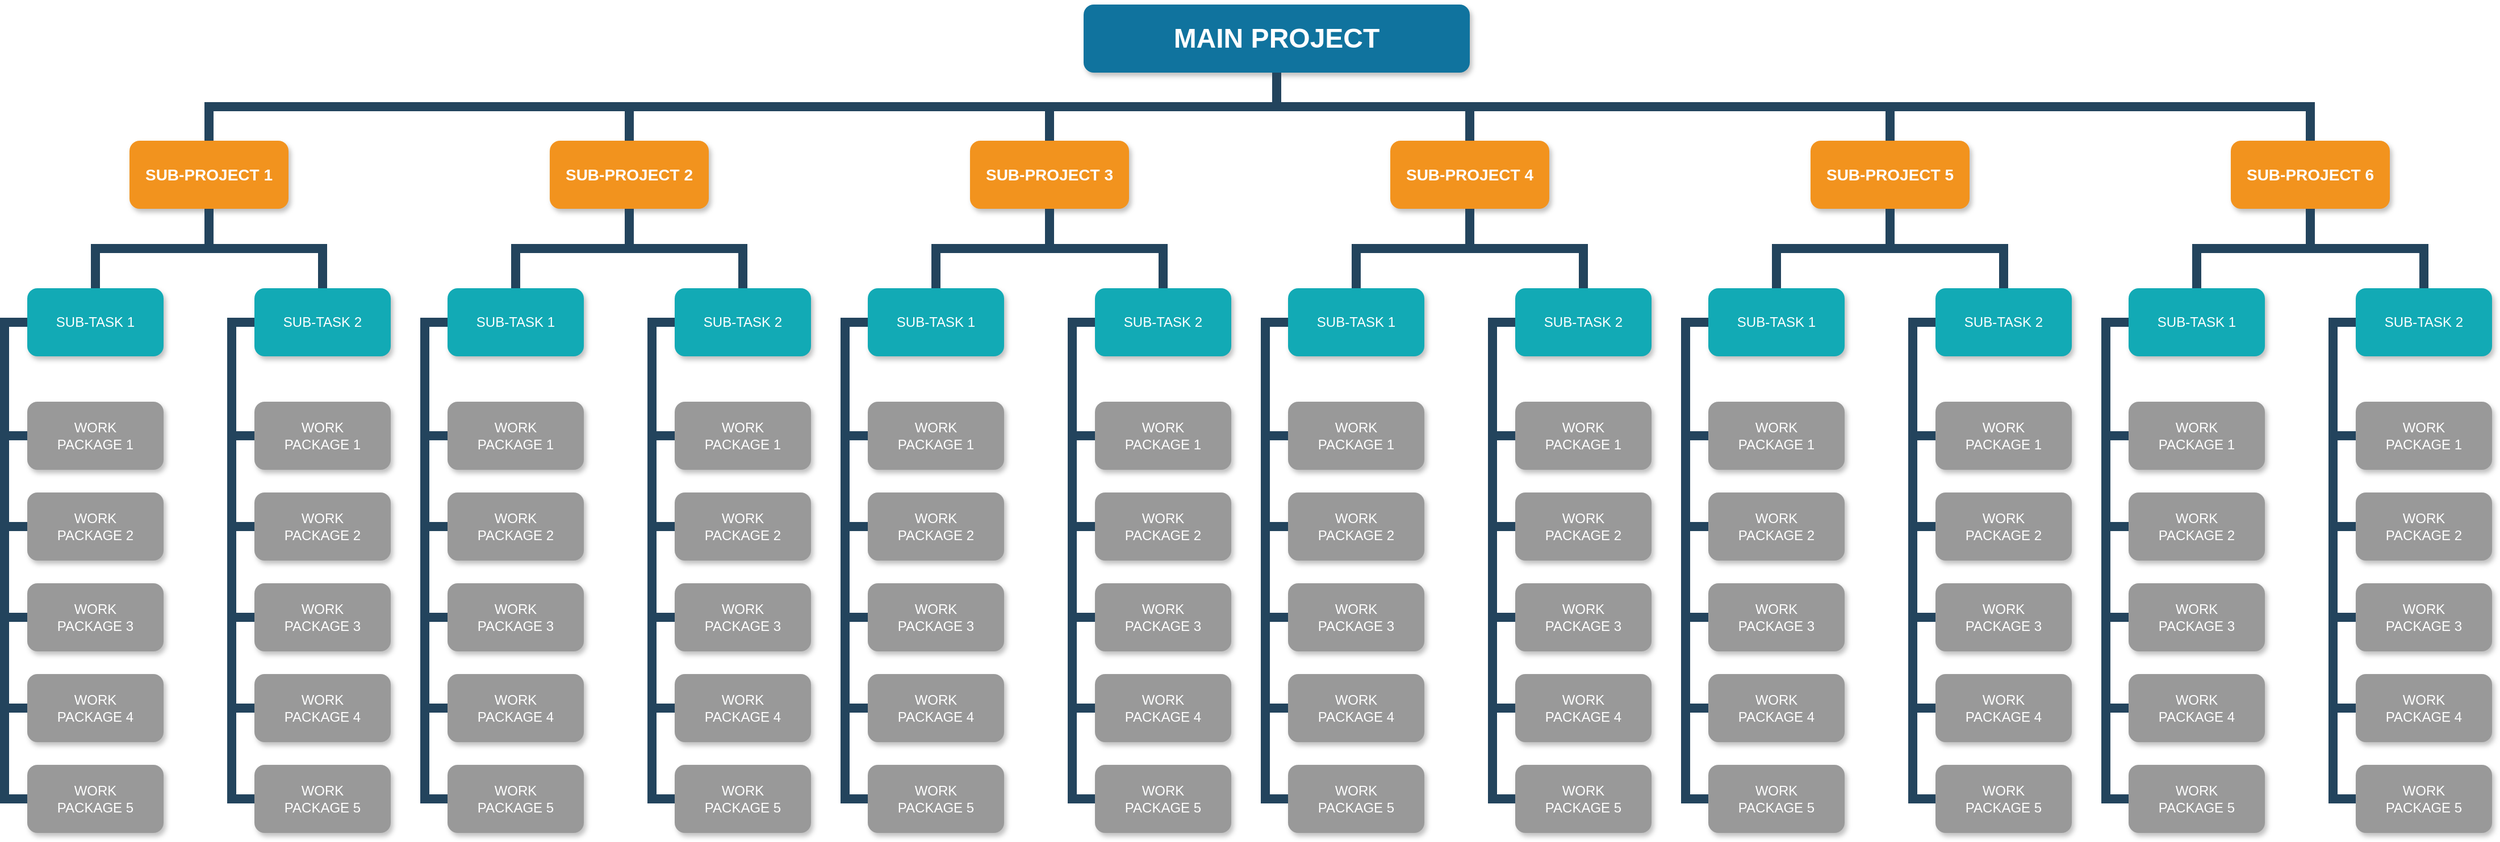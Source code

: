 <mxfile>
    <diagram id="lNgGo1FYRJaFVGigo4OW" name="Page-1">
        <mxGraphModel dx="2097" dy="1231" grid="1" gridSize="10" guides="1" tooltips="1" connect="1" arrows="1" fold="1" page="1" pageScale="1" pageWidth="1169" pageHeight="827" math="0" shadow="0">
            <root>
                <mxCell id="0"/>
                <mxCell id="1" parent="0"/>
                <mxCell id="2" value="MAIN PROJECT" style="whiteSpace=wrap;rounded=1;shadow=1;fillColor=#10739E;strokeColor=none;fontColor=#FFFFFF;fontStyle=1;fontSize=24" vertex="1" parent="1">
                    <mxGeometry x="970" y="20" width="340" height="60" as="geometry"/>
                </mxCell>
                <mxCell id="3" value="SUB-PROJECT 1" style="whiteSpace=wrap;rounded=1;fillColor=#F2931E;strokeColor=none;shadow=1;fontColor=#FFFFFF;fontStyle=1;fontSize=14" vertex="1" parent="1">
                    <mxGeometry x="130" y="140.0" width="140" height="60" as="geometry"/>
                </mxCell>
                <mxCell id="4" value="SUB-PROJECT 2" style="whiteSpace=wrap;rounded=1;fillColor=#F2931E;strokeColor=none;shadow=1;fontColor=#FFFFFF;fontStyle=1;fontSize=14" vertex="1" parent="1">
                    <mxGeometry x="500" y="140.0" width="140" height="60" as="geometry"/>
                </mxCell>
                <mxCell id="5" value="SUB-PROJECT 6" style="whiteSpace=wrap;rounded=1;fillColor=#F2931E;strokeColor=none;shadow=1;fontColor=#FFFFFF;fontStyle=1;fontSize=14" vertex="1" parent="1">
                    <mxGeometry x="1980" y="140.0" width="140" height="60" as="geometry"/>
                </mxCell>
                <mxCell id="6" value="SUB-PROJECT 3" style="whiteSpace=wrap;rounded=1;fillColor=#F2931E;strokeColor=none;shadow=1;fontColor=#FFFFFF;fontStyle=1;fontSize=14" vertex="1" parent="1">
                    <mxGeometry x="870" y="140.0" width="140" height="60" as="geometry"/>
                </mxCell>
                <mxCell id="7" value="SUB-PROJECT 4" style="whiteSpace=wrap;rounded=1;fillColor=#F2931E;strokeColor=none;shadow=1;fontColor=#FFFFFF;fontStyle=1;fontSize=14" vertex="1" parent="1">
                    <mxGeometry x="1240" y="140.0" width="140" height="60" as="geometry"/>
                </mxCell>
                <mxCell id="8" value="SUB-PROJECT 5" style="whiteSpace=wrap;rounded=1;fillColor=#F2931E;strokeColor=none;shadow=1;fontColor=#FFFFFF;fontStyle=1;fontSize=14" vertex="1" parent="1">
                    <mxGeometry x="1610" y="140.0" width="140" height="60" as="geometry"/>
                </mxCell>
                <mxCell id="9" value="SUB-TASK 1" style="whiteSpace=wrap;rounded=1;fillColor=#12AAB5;strokeColor=none;shadow=1;fontColor=#FFFFFF;" vertex="1" parent="1">
                    <mxGeometry x="40" y="270.0" width="120" height="60" as="geometry"/>
                </mxCell>
                <mxCell id="10" value="SUB-TASK 2" style="whiteSpace=wrap;rounded=1;fillColor=#12AAB5;strokeColor=none;shadow=1;fontColor=#FFFFFF;" vertex="1" parent="1">
                    <mxGeometry x="240" y="270.0" width="120" height="60" as="geometry"/>
                </mxCell>
                <mxCell id="11" value="WORK&#10;PACKAGE 1" style="whiteSpace=wrap;rounded=1;fillColor=#999999;strokeColor=none;shadow=1;fontColor=#FFFFFF;fontStyle=0" vertex="1" parent="1">
                    <mxGeometry x="40.0" y="370.0" width="120" height="60" as="geometry"/>
                </mxCell>
                <mxCell id="12" value="WORK&#10;PACKAGE 2" style="whiteSpace=wrap;rounded=1;fillColor=#999999;strokeColor=none;shadow=1;fontColor=#FFFFFF;fontStyle=0" vertex="1" parent="1">
                    <mxGeometry x="40.0" y="450.0" width="120" height="60" as="geometry"/>
                </mxCell>
                <mxCell id="13" value="WORK&#10;PACKAGE 3" style="whiteSpace=wrap;rounded=1;fillColor=#999999;strokeColor=none;shadow=1;fontColor=#FFFFFF;fontStyle=0" vertex="1" parent="1">
                    <mxGeometry x="40.0" y="530.0" width="120" height="60" as="geometry"/>
                </mxCell>
                <mxCell id="14" value="WORK&#10;PACKAGE 4" style="whiteSpace=wrap;rounded=1;fillColor=#999999;strokeColor=none;shadow=1;fontColor=#FFFFFF;fontStyle=0" vertex="1" parent="1">
                    <mxGeometry x="40.0" y="610.0" width="120" height="60" as="geometry"/>
                </mxCell>
                <mxCell id="15" value="WORK&#10;PACKAGE 5" style="whiteSpace=wrap;rounded=1;fillColor=#999999;strokeColor=none;shadow=1;fontColor=#FFFFFF;fontStyle=0" vertex="1" parent="1">
                    <mxGeometry x="40.0" y="690.0" width="120" height="60" as="geometry"/>
                </mxCell>
                <mxCell id="16" value="WORK&#10;PACKAGE 1" style="whiteSpace=wrap;rounded=1;fillColor=#999999;strokeColor=none;shadow=1;fontColor=#FFFFFF;fontStyle=0" vertex="1" parent="1">
                    <mxGeometry x="240.0" y="370.0" width="120" height="60" as="geometry"/>
                </mxCell>
                <mxCell id="17" value="WORK&#10;PACKAGE 2" style="whiteSpace=wrap;rounded=1;fillColor=#999999;strokeColor=none;shadow=1;fontColor=#FFFFFF;fontStyle=0" vertex="1" parent="1">
                    <mxGeometry x="240.0" y="450.0" width="120" height="60" as="geometry"/>
                </mxCell>
                <mxCell id="18" value="WORK&#10;PACKAGE 3" style="whiteSpace=wrap;rounded=1;fillColor=#999999;strokeColor=none;shadow=1;fontColor=#FFFFFF;fontStyle=0" vertex="1" parent="1">
                    <mxGeometry x="240.0" y="530.0" width="120" height="60" as="geometry"/>
                </mxCell>
                <mxCell id="19" value="WORK&#10;PACKAGE 4" style="whiteSpace=wrap;rounded=1;fillColor=#999999;strokeColor=none;shadow=1;fontColor=#FFFFFF;fontStyle=0" vertex="1" parent="1">
                    <mxGeometry x="240.0" y="610.0" width="120" height="60" as="geometry"/>
                </mxCell>
                <mxCell id="20" value="WORK&#10;PACKAGE 5" style="whiteSpace=wrap;rounded=1;fillColor=#999999;strokeColor=none;shadow=1;fontColor=#FFFFFF;fontStyle=0" vertex="1" parent="1">
                    <mxGeometry x="240" y="690.0" width="120" height="60" as="geometry"/>
                </mxCell>
                <mxCell id="21" value="SUB-TASK 1" style="whiteSpace=wrap;rounded=1;fillColor=#12AAB5;strokeColor=none;shadow=1;fontColor=#FFFFFF;" vertex="1" parent="1">
                    <mxGeometry x="410.0" y="270.0" width="120" height="60" as="geometry"/>
                </mxCell>
                <mxCell id="22" value="SUB-TASK 2" style="whiteSpace=wrap;rounded=1;fillColor=#12AAB5;strokeColor=none;shadow=1;fontColor=#FFFFFF;" vertex="1" parent="1">
                    <mxGeometry x="610.0" y="270.0" width="120" height="60" as="geometry"/>
                </mxCell>
                <mxCell id="23" value="WORK&#10;PACKAGE 1" style="whiteSpace=wrap;rounded=1;fillColor=#999999;strokeColor=none;shadow=1;fontColor=#FFFFFF;fontStyle=0" vertex="1" parent="1">
                    <mxGeometry x="410.0" y="370.0" width="120" height="60" as="geometry"/>
                </mxCell>
                <mxCell id="24" value="WORK&#10;PACKAGE 2" style="whiteSpace=wrap;rounded=1;fillColor=#999999;strokeColor=none;shadow=1;fontColor=#FFFFFF;fontStyle=0" vertex="1" parent="1">
                    <mxGeometry x="410.0" y="450.0" width="120" height="60" as="geometry"/>
                </mxCell>
                <mxCell id="25" value="WORK&#10;PACKAGE 3" style="whiteSpace=wrap;rounded=1;fillColor=#999999;strokeColor=none;shadow=1;fontColor=#FFFFFF;fontStyle=0" vertex="1" parent="1">
                    <mxGeometry x="410.0" y="530.0" width="120" height="60" as="geometry"/>
                </mxCell>
                <mxCell id="26" value="WORK&#10;PACKAGE 4" style="whiteSpace=wrap;rounded=1;fillColor=#999999;strokeColor=none;shadow=1;fontColor=#FFFFFF;fontStyle=0" vertex="1" parent="1">
                    <mxGeometry x="410" y="610.0" width="120" height="60" as="geometry"/>
                </mxCell>
                <mxCell id="27" value="WORK&#10;PACKAGE 5" style="whiteSpace=wrap;rounded=1;fillColor=#999999;strokeColor=none;shadow=1;fontColor=#FFFFFF;fontStyle=0" vertex="1" parent="1">
                    <mxGeometry x="410.0" y="690.0" width="120" height="60" as="geometry"/>
                </mxCell>
                <mxCell id="28" value="WORK&#10;PACKAGE 1" style="whiteSpace=wrap;rounded=1;fillColor=#999999;strokeColor=none;shadow=1;fontColor=#FFFFFF;fontStyle=0" vertex="1" parent="1">
                    <mxGeometry x="610.0" y="370.0" width="120" height="60" as="geometry"/>
                </mxCell>
                <mxCell id="29" value="WORK&#10;PACKAGE 2" style="whiteSpace=wrap;rounded=1;fillColor=#999999;strokeColor=none;shadow=1;fontColor=#FFFFFF;fontStyle=0" vertex="1" parent="1">
                    <mxGeometry x="610.0" y="450.0" width="120" height="60" as="geometry"/>
                </mxCell>
                <mxCell id="30" value="WORK&#10;PACKAGE 3" style="whiteSpace=wrap;rounded=1;fillColor=#999999;strokeColor=none;shadow=1;fontColor=#FFFFFF;fontStyle=0" vertex="1" parent="1">
                    <mxGeometry x="610.0" y="530.0" width="120" height="60" as="geometry"/>
                </mxCell>
                <mxCell id="31" value="WORK&#10;PACKAGE 4" style="whiteSpace=wrap;rounded=1;fillColor=#999999;strokeColor=none;shadow=1;fontColor=#FFFFFF;fontStyle=0" vertex="1" parent="1">
                    <mxGeometry x="610.0" y="610.0" width="120" height="60" as="geometry"/>
                </mxCell>
                <mxCell id="32" value="WORK&#10;PACKAGE 5" style="whiteSpace=wrap;rounded=1;fillColor=#999999;strokeColor=none;shadow=1;fontColor=#FFFFFF;fontStyle=0" vertex="1" parent="1">
                    <mxGeometry x="610.0" y="690.0" width="120" height="60" as="geometry"/>
                </mxCell>
                <mxCell id="33" value="" style="edgeStyle=elbowEdgeStyle;elbow=vertical;rounded=0;fontColor=#000000;endArrow=none;endFill=0;strokeWidth=8;strokeColor=#23445D;" edge="1" parent="1" source="3" target="9">
                    <mxGeometry width="100" height="100" relative="1" as="geometry">
                        <mxPoint x="-10" y="260" as="sourcePoint"/>
                        <mxPoint x="90" y="160" as="targetPoint"/>
                    </mxGeometry>
                </mxCell>
                <mxCell id="34" value="" style="edgeStyle=elbowEdgeStyle;elbow=vertical;rounded=0;fontColor=#000000;endArrow=none;endFill=0;strokeWidth=8;strokeColor=#23445D;" edge="1" parent="1" source="3" target="10">
                    <mxGeometry width="100" height="100" relative="1" as="geometry">
                        <mxPoint x="330" y="260" as="sourcePoint"/>
                        <mxPoint x="430" y="160" as="targetPoint"/>
                    </mxGeometry>
                </mxCell>
                <mxCell id="35" value="" style="edgeStyle=elbowEdgeStyle;elbow=horizontal;rounded=0;fontColor=#000000;endArrow=none;endFill=0;strokeWidth=8;strokeColor=#23445D;" edge="1" parent="1" source="9" target="11">
                    <mxGeometry width="100" height="100" relative="1" as="geometry">
                        <mxPoint x="-20" y="450" as="sourcePoint"/>
                        <mxPoint x="80" y="350" as="targetPoint"/>
                        <Array as="points">
                            <mxPoint x="20" y="350"/>
                        </Array>
                    </mxGeometry>
                </mxCell>
                <mxCell id="36" value="" style="edgeStyle=elbowEdgeStyle;elbow=horizontal;rounded=0;fontColor=#000000;endArrow=none;endFill=0;strokeWidth=8;strokeColor=#23445D;" edge="1" parent="1" source="9" target="12">
                    <mxGeometry width="100" height="100" relative="1" as="geometry">
                        <mxPoint x="50" y="310" as="sourcePoint"/>
                        <mxPoint x="50" y="410" as="targetPoint"/>
                        <Array as="points">
                            <mxPoint x="20" y="370"/>
                        </Array>
                    </mxGeometry>
                </mxCell>
                <mxCell id="37" value="" style="edgeStyle=elbowEdgeStyle;elbow=horizontal;rounded=0;fontColor=#000000;endArrow=none;endFill=0;strokeWidth=8;strokeColor=#23445D;" edge="1" parent="1" source="9" target="15">
                    <mxGeometry width="100" height="100" relative="1" as="geometry">
                        <mxPoint x="50" y="310" as="sourcePoint"/>
                        <mxPoint x="50" y="410" as="targetPoint"/>
                        <Array as="points">
                            <mxPoint x="20" y="510"/>
                        </Array>
                    </mxGeometry>
                </mxCell>
                <mxCell id="38" value="" style="edgeStyle=elbowEdgeStyle;elbow=horizontal;rounded=0;fontColor=#000000;endArrow=none;endFill=0;strokeWidth=8;strokeColor=#23445D;" edge="1" parent="1" source="9" target="14">
                    <mxGeometry width="100" height="100" relative="1" as="geometry">
                        <mxPoint x="70" y="330" as="sourcePoint"/>
                        <mxPoint x="70" y="430" as="targetPoint"/>
                        <Array as="points">
                            <mxPoint x="20" y="380"/>
                        </Array>
                    </mxGeometry>
                </mxCell>
                <mxCell id="39" value="" style="edgeStyle=elbowEdgeStyle;elbow=horizontal;rounded=0;fontColor=#000000;endArrow=none;endFill=0;strokeWidth=8;strokeColor=#23445D;" edge="1" parent="1" source="9" target="13">
                    <mxGeometry width="100" height="100" relative="1" as="geometry">
                        <mxPoint x="80" y="340" as="sourcePoint"/>
                        <mxPoint x="80" y="440" as="targetPoint"/>
                        <Array as="points">
                            <mxPoint x="20" y="400"/>
                        </Array>
                    </mxGeometry>
                </mxCell>
                <mxCell id="40" value="" style="edgeStyle=elbowEdgeStyle;elbow=horizontal;rounded=0;fontColor=#000000;endArrow=none;endFill=0;strokeWidth=8;strokeColor=#23445D;" edge="1" parent="1" target="16">
                    <mxGeometry width="100" height="100" relative="1" as="geometry">
                        <mxPoint x="230" y="300.0" as="sourcePoint"/>
                        <mxPoint x="230" y="400.0" as="targetPoint"/>
                        <Array as="points">
                            <mxPoint x="220" y="350"/>
                        </Array>
                    </mxGeometry>
                </mxCell>
                <mxCell id="41" value="" style="edgeStyle=elbowEdgeStyle;elbow=horizontal;rounded=0;fontColor=#000000;endArrow=none;endFill=0;strokeWidth=8;strokeColor=#23445D;" edge="1" parent="1" source="10" target="17">
                    <mxGeometry width="100" height="100" relative="1" as="geometry">
                        <mxPoint x="230" y="300.0" as="sourcePoint"/>
                        <mxPoint x="230" y="480.0" as="targetPoint"/>
                        <Array as="points">
                            <mxPoint x="220" y="390"/>
                        </Array>
                    </mxGeometry>
                </mxCell>
                <mxCell id="42" value="" style="edgeStyle=elbowEdgeStyle;elbow=horizontal;rounded=0;fontColor=#000000;endArrow=none;endFill=0;strokeWidth=8;strokeColor=#23445D;" edge="1" parent="1" source="10" target="20">
                    <mxGeometry width="100" height="100" relative="1" as="geometry">
                        <mxPoint x="230" y="300.0" as="sourcePoint"/>
                        <mxPoint x="230.0" y="720.0" as="targetPoint"/>
                        <Array as="points">
                            <mxPoint x="220" y="510"/>
                        </Array>
                    </mxGeometry>
                </mxCell>
                <mxCell id="43" value="" style="edgeStyle=elbowEdgeStyle;elbow=horizontal;rounded=0;fontColor=#000000;endArrow=none;endFill=0;strokeWidth=8;strokeColor=#23445D;" edge="1" parent="1" source="10" target="19">
                    <mxGeometry width="100" height="100" relative="1" as="geometry">
                        <mxPoint x="230" y="300.0" as="sourcePoint"/>
                        <mxPoint x="230.0" y="640.0" as="targetPoint"/>
                        <Array as="points">
                            <mxPoint x="220" y="470"/>
                        </Array>
                    </mxGeometry>
                </mxCell>
                <mxCell id="44" value="" style="edgeStyle=elbowEdgeStyle;elbow=horizontal;rounded=0;fontColor=#000000;endArrow=none;endFill=0;strokeWidth=8;strokeColor=#23445D;" edge="1" parent="1" source="10" target="18">
                    <mxGeometry width="100" height="100" relative="1" as="geometry">
                        <mxPoint x="230" y="300.0" as="sourcePoint"/>
                        <mxPoint x="230" y="560.0" as="targetPoint"/>
                        <Array as="points">
                            <mxPoint x="220" y="430"/>
                        </Array>
                    </mxGeometry>
                </mxCell>
                <mxCell id="45" value="" style="edgeStyle=elbowEdgeStyle;elbow=vertical;rounded=0;fontColor=#000000;endArrow=none;endFill=0;strokeWidth=8;strokeColor=#23445D;" edge="1" parent="1" source="4" target="21">
                    <mxGeometry width="100" height="100" relative="1" as="geometry">
                        <mxPoint x="210" y="210.0" as="sourcePoint"/>
                        <mxPoint x="110" y="280" as="targetPoint"/>
                    </mxGeometry>
                </mxCell>
                <mxCell id="46" value="" style="edgeStyle=elbowEdgeStyle;elbow=vertical;rounded=0;fontColor=#000000;endArrow=none;endFill=0;strokeWidth=8;strokeColor=#23445D;" edge="1" parent="1" source="4" target="22">
                    <mxGeometry width="100" height="100" relative="1" as="geometry">
                        <mxPoint x="210" y="210.0" as="sourcePoint"/>
                        <mxPoint x="310" y="280" as="targetPoint"/>
                    </mxGeometry>
                </mxCell>
                <mxCell id="47" value="" style="edgeStyle=elbowEdgeStyle;elbow=horizontal;rounded=0;fontColor=#000000;endArrow=none;endFill=0;strokeWidth=8;strokeColor=#23445D;" edge="1" parent="1" source="21" target="23">
                    <mxGeometry width="100" height="100" relative="1" as="geometry">
                        <mxPoint x="390" y="300.0" as="sourcePoint"/>
                        <mxPoint x="400.0" y="400" as="targetPoint"/>
                        <Array as="points">
                            <mxPoint x="390" y="350"/>
                        </Array>
                    </mxGeometry>
                </mxCell>
                <mxCell id="48" value="" style="edgeStyle=elbowEdgeStyle;elbow=horizontal;rounded=0;fontColor=#000000;endArrow=none;endFill=0;strokeWidth=8;strokeColor=#23445D;" edge="1" parent="1" source="21" target="24">
                    <mxGeometry width="100" height="100" relative="1" as="geometry">
                        <mxPoint x="400" y="300" as="sourcePoint"/>
                        <mxPoint x="400.0" y="480" as="targetPoint"/>
                        <Array as="points">
                            <mxPoint x="390" y="390"/>
                        </Array>
                    </mxGeometry>
                </mxCell>
                <mxCell id="49" value="" style="edgeStyle=elbowEdgeStyle;elbow=horizontal;rounded=0;fontColor=#000000;endArrow=none;endFill=0;strokeWidth=8;strokeColor=#23445D;" edge="1" parent="1" source="21" target="27">
                    <mxGeometry width="100" height="100" relative="1" as="geometry">
                        <mxPoint x="400" y="300" as="sourcePoint"/>
                        <mxPoint x="400" y="720" as="targetPoint"/>
                        <Array as="points">
                            <mxPoint x="390" y="520"/>
                        </Array>
                    </mxGeometry>
                </mxCell>
                <mxCell id="50" value="" style="edgeStyle=elbowEdgeStyle;elbow=horizontal;rounded=0;fontColor=#000000;endArrow=none;endFill=0;strokeWidth=8;strokeColor=#23445D;" edge="1" parent="1" source="21" target="26">
                    <mxGeometry width="100" height="100" relative="1" as="geometry">
                        <mxPoint x="400" y="300" as="sourcePoint"/>
                        <mxPoint x="400" y="640" as="targetPoint"/>
                        <Array as="points">
                            <mxPoint x="390" y="470"/>
                        </Array>
                    </mxGeometry>
                </mxCell>
                <mxCell id="51" value="" style="edgeStyle=elbowEdgeStyle;elbow=horizontal;rounded=0;fontColor=#000000;endArrow=none;endFill=0;strokeWidth=8;strokeColor=#23445D;" edge="1" parent="1" source="21" target="25">
                    <mxGeometry width="100" height="100" relative="1" as="geometry">
                        <mxPoint x="400" y="300" as="sourcePoint"/>
                        <mxPoint x="400.0" y="560" as="targetPoint"/>
                        <Array as="points">
                            <mxPoint x="390" y="440"/>
                        </Array>
                    </mxGeometry>
                </mxCell>
                <mxCell id="52" value="" style="edgeStyle=elbowEdgeStyle;elbow=horizontal;rounded=0;fontColor=#000000;endArrow=none;endFill=0;strokeWidth=8;strokeColor=#23445D;" edge="1" parent="1" source="22" target="28">
                    <mxGeometry width="100" height="100" relative="1" as="geometry">
                        <mxPoint x="580" y="300.0" as="sourcePoint"/>
                        <mxPoint x="590.0" y="400" as="targetPoint"/>
                        <Array as="points">
                            <mxPoint x="590" y="350"/>
                        </Array>
                    </mxGeometry>
                </mxCell>
                <mxCell id="53" value="" style="edgeStyle=elbowEdgeStyle;elbow=horizontal;rounded=0;fontColor=#000000;endArrow=none;endFill=0;strokeWidth=8;strokeColor=#23445D;" edge="1" parent="1" source="22" target="29">
                    <mxGeometry width="100" height="100" relative="1" as="geometry">
                        <mxPoint x="590" y="300" as="sourcePoint"/>
                        <mxPoint x="590.0" y="480" as="targetPoint"/>
                        <Array as="points">
                            <mxPoint x="590" y="390"/>
                        </Array>
                    </mxGeometry>
                </mxCell>
                <mxCell id="54" value="" style="edgeStyle=elbowEdgeStyle;elbow=horizontal;rounded=0;fontColor=#000000;endArrow=none;endFill=0;strokeWidth=8;strokeColor=#23445D;" edge="1" parent="1" source="22" target="32">
                    <mxGeometry width="100" height="100" relative="1" as="geometry">
                        <mxPoint x="590" y="300" as="sourcePoint"/>
                        <mxPoint x="590" y="720" as="targetPoint"/>
                        <Array as="points">
                            <mxPoint x="590" y="510"/>
                        </Array>
                    </mxGeometry>
                </mxCell>
                <mxCell id="55" value="" style="edgeStyle=elbowEdgeStyle;elbow=horizontal;rounded=0;fontColor=#000000;endArrow=none;endFill=0;strokeWidth=8;strokeColor=#23445D;" edge="1" parent="1" source="22" target="31">
                    <mxGeometry width="100" height="100" relative="1" as="geometry">
                        <mxPoint x="590" y="300" as="sourcePoint"/>
                        <mxPoint x="590" y="640" as="targetPoint"/>
                        <Array as="points">
                            <mxPoint x="590" y="470"/>
                        </Array>
                    </mxGeometry>
                </mxCell>
                <mxCell id="56" value="" style="edgeStyle=elbowEdgeStyle;elbow=horizontal;rounded=0;fontColor=#000000;endArrow=none;endFill=0;strokeWidth=8;strokeColor=#23445D;" edge="1" parent="1" source="22" target="30">
                    <mxGeometry width="100" height="100" relative="1" as="geometry">
                        <mxPoint x="590" y="300" as="sourcePoint"/>
                        <mxPoint x="590.0" y="560" as="targetPoint"/>
                        <Array as="points">
                            <mxPoint x="590" y="440"/>
                        </Array>
                    </mxGeometry>
                </mxCell>
                <mxCell id="57" value="SUB-TASK 1" style="whiteSpace=wrap;rounded=1;fillColor=#12AAB5;strokeColor=none;shadow=1;fontColor=#FFFFFF;" vertex="1" parent="1">
                    <mxGeometry x="780.0" y="270.0" width="120" height="60" as="geometry"/>
                </mxCell>
                <mxCell id="58" value="SUB-TASK 2" style="whiteSpace=wrap;rounded=1;fillColor=#12AAB5;strokeColor=none;shadow=1;fontColor=#FFFFFF;" vertex="1" parent="1">
                    <mxGeometry x="980.0" y="270.0" width="120" height="60" as="geometry"/>
                </mxCell>
                <mxCell id="59" value="WORK&#10;PACKAGE 1" style="whiteSpace=wrap;rounded=1;fillColor=#999999;strokeColor=none;shadow=1;fontColor=#FFFFFF;fontStyle=0" vertex="1" parent="1">
                    <mxGeometry x="780.0" y="370.0" width="120" height="60" as="geometry"/>
                </mxCell>
                <mxCell id="60" value="WORK&#10;PACKAGE 2" style="whiteSpace=wrap;rounded=1;fillColor=#999999;strokeColor=none;shadow=1;fontColor=#FFFFFF;fontStyle=0" vertex="1" parent="1">
                    <mxGeometry x="780.0" y="450.0" width="120" height="60" as="geometry"/>
                </mxCell>
                <mxCell id="61" value="WORK&#10;PACKAGE 3" style="whiteSpace=wrap;rounded=1;fillColor=#999999;strokeColor=none;shadow=1;fontColor=#FFFFFF;fontStyle=0" vertex="1" parent="1">
                    <mxGeometry x="780.0" y="530.0" width="120" height="60" as="geometry"/>
                </mxCell>
                <mxCell id="62" value="WORK&#10;PACKAGE 4" style="whiteSpace=wrap;rounded=1;fillColor=#999999;strokeColor=none;shadow=1;fontColor=#FFFFFF;fontStyle=0" vertex="1" parent="1">
                    <mxGeometry x="780" y="610.0" width="120" height="60" as="geometry"/>
                </mxCell>
                <mxCell id="63" value="WORK&#10;PACKAGE 5" style="whiteSpace=wrap;rounded=1;fillColor=#999999;strokeColor=none;shadow=1;fontColor=#FFFFFF;fontStyle=0" vertex="1" parent="1">
                    <mxGeometry x="780.0" y="690.0" width="120" height="60" as="geometry"/>
                </mxCell>
                <mxCell id="64" value="WORK&#10;PACKAGE 1" style="whiteSpace=wrap;rounded=1;fillColor=#999999;strokeColor=none;shadow=1;fontColor=#FFFFFF;fontStyle=0" vertex="1" parent="1">
                    <mxGeometry x="980.0" y="370.0" width="120" height="60" as="geometry"/>
                </mxCell>
                <mxCell id="65" value="WORK&#10;PACKAGE 2" style="whiteSpace=wrap;rounded=1;fillColor=#999999;strokeColor=none;shadow=1;fontColor=#FFFFFF;fontStyle=0" vertex="1" parent="1">
                    <mxGeometry x="980.0" y="450.0" width="120" height="60" as="geometry"/>
                </mxCell>
                <mxCell id="66" value="WORK&#10;PACKAGE 3" style="whiteSpace=wrap;rounded=1;fillColor=#999999;strokeColor=none;shadow=1;fontColor=#FFFFFF;fontStyle=0" vertex="1" parent="1">
                    <mxGeometry x="980.0" y="530.0" width="120" height="60" as="geometry"/>
                </mxCell>
                <mxCell id="67" value="WORK&#10;PACKAGE 4" style="whiteSpace=wrap;rounded=1;fillColor=#999999;strokeColor=none;shadow=1;fontColor=#FFFFFF;fontStyle=0" vertex="1" parent="1">
                    <mxGeometry x="980.0" y="610.0" width="120" height="60" as="geometry"/>
                </mxCell>
                <mxCell id="68" value="WORK&#10;PACKAGE 5" style="whiteSpace=wrap;rounded=1;fillColor=#999999;strokeColor=none;shadow=1;fontColor=#FFFFFF;fontStyle=0" vertex="1" parent="1">
                    <mxGeometry x="980.0" y="690.0" width="120" height="60" as="geometry"/>
                </mxCell>
                <mxCell id="69" value="" style="edgeStyle=elbowEdgeStyle;elbow=horizontal;rounded=0;fontColor=#000000;endArrow=none;endFill=0;strokeWidth=8;strokeColor=#23445D;" edge="1" parent="1" source="57" target="59">
                    <mxGeometry width="100" height="100" relative="1" as="geometry">
                        <mxPoint x="760" y="300.0" as="sourcePoint"/>
                        <mxPoint x="770.0" y="400" as="targetPoint"/>
                        <Array as="points">
                            <mxPoint x="760" y="350"/>
                        </Array>
                    </mxGeometry>
                </mxCell>
                <mxCell id="70" value="" style="edgeStyle=elbowEdgeStyle;elbow=horizontal;rounded=0;fontColor=#000000;endArrow=none;endFill=0;strokeWidth=8;strokeColor=#23445D;" edge="1" parent="1" source="57" target="60">
                    <mxGeometry width="100" height="100" relative="1" as="geometry">
                        <mxPoint x="770" y="300" as="sourcePoint"/>
                        <mxPoint x="770.0" y="480" as="targetPoint"/>
                        <Array as="points">
                            <mxPoint x="760" y="390"/>
                        </Array>
                    </mxGeometry>
                </mxCell>
                <mxCell id="71" value="" style="edgeStyle=elbowEdgeStyle;elbow=horizontal;rounded=0;fontColor=#000000;endArrow=none;endFill=0;strokeWidth=8;strokeColor=#23445D;" edge="1" parent="1" source="57" target="63">
                    <mxGeometry width="100" height="100" relative="1" as="geometry">
                        <mxPoint x="770" y="300" as="sourcePoint"/>
                        <mxPoint x="770" y="720" as="targetPoint"/>
                        <Array as="points">
                            <mxPoint x="760" y="520"/>
                        </Array>
                    </mxGeometry>
                </mxCell>
                <mxCell id="72" value="" style="edgeStyle=elbowEdgeStyle;elbow=horizontal;rounded=0;fontColor=#000000;endArrow=none;endFill=0;strokeWidth=8;strokeColor=#23445D;" edge="1" parent="1" source="57" target="62">
                    <mxGeometry width="100" height="100" relative="1" as="geometry">
                        <mxPoint x="770" y="300" as="sourcePoint"/>
                        <mxPoint x="770" y="640" as="targetPoint"/>
                        <Array as="points">
                            <mxPoint x="760" y="470"/>
                        </Array>
                    </mxGeometry>
                </mxCell>
                <mxCell id="73" value="" style="edgeStyle=elbowEdgeStyle;elbow=horizontal;rounded=0;fontColor=#000000;endArrow=none;endFill=0;strokeWidth=8;strokeColor=#23445D;" edge="1" parent="1" source="57" target="61">
                    <mxGeometry width="100" height="100" relative="1" as="geometry">
                        <mxPoint x="770" y="300" as="sourcePoint"/>
                        <mxPoint x="770.0" y="560" as="targetPoint"/>
                        <Array as="points">
                            <mxPoint x="760" y="440"/>
                        </Array>
                    </mxGeometry>
                </mxCell>
                <mxCell id="74" value="" style="edgeStyle=elbowEdgeStyle;elbow=horizontal;rounded=0;fontColor=#000000;endArrow=none;endFill=0;strokeWidth=8;strokeColor=#23445D;" edge="1" parent="1" source="58" target="64">
                    <mxGeometry width="100" height="100" relative="1" as="geometry">
                        <mxPoint x="950" y="300.0" as="sourcePoint"/>
                        <mxPoint x="960.0" y="400" as="targetPoint"/>
                        <Array as="points">
                            <mxPoint x="960" y="350"/>
                        </Array>
                    </mxGeometry>
                </mxCell>
                <mxCell id="75" value="" style="edgeStyle=elbowEdgeStyle;elbow=horizontal;rounded=0;fontColor=#000000;endArrow=none;endFill=0;strokeWidth=8;strokeColor=#23445D;" edge="1" parent="1" source="58" target="65">
                    <mxGeometry width="100" height="100" relative="1" as="geometry">
                        <mxPoint x="960" y="300" as="sourcePoint"/>
                        <mxPoint x="960.0" y="480" as="targetPoint"/>
                        <Array as="points">
                            <mxPoint x="960" y="390"/>
                        </Array>
                    </mxGeometry>
                </mxCell>
                <mxCell id="76" value="" style="edgeStyle=elbowEdgeStyle;elbow=horizontal;rounded=0;fontColor=#000000;endArrow=none;endFill=0;strokeWidth=8;strokeColor=#23445D;" edge="1" parent="1" source="58" target="68">
                    <mxGeometry width="100" height="100" relative="1" as="geometry">
                        <mxPoint x="960" y="300" as="sourcePoint"/>
                        <mxPoint x="960" y="720" as="targetPoint"/>
                        <Array as="points">
                            <mxPoint x="960" y="510"/>
                        </Array>
                    </mxGeometry>
                </mxCell>
                <mxCell id="77" value="" style="edgeStyle=elbowEdgeStyle;elbow=horizontal;rounded=0;fontColor=#000000;endArrow=none;endFill=0;strokeWidth=8;strokeColor=#23445D;" edge="1" parent="1" source="58" target="67">
                    <mxGeometry width="100" height="100" relative="1" as="geometry">
                        <mxPoint x="960" y="300" as="sourcePoint"/>
                        <mxPoint x="960" y="640" as="targetPoint"/>
                        <Array as="points">
                            <mxPoint x="960" y="470"/>
                        </Array>
                    </mxGeometry>
                </mxCell>
                <mxCell id="78" value="" style="edgeStyle=elbowEdgeStyle;elbow=horizontal;rounded=0;fontColor=#000000;endArrow=none;endFill=0;strokeWidth=8;strokeColor=#23445D;" edge="1" parent="1" source="58" target="66">
                    <mxGeometry width="100" height="100" relative="1" as="geometry">
                        <mxPoint x="960" y="300" as="sourcePoint"/>
                        <mxPoint x="960.0" y="560" as="targetPoint"/>
                        <Array as="points">
                            <mxPoint x="960" y="440"/>
                        </Array>
                    </mxGeometry>
                </mxCell>
                <mxCell id="79" value="SUB-TASK 1" style="whiteSpace=wrap;rounded=1;fillColor=#12AAB5;strokeColor=none;shadow=1;fontColor=#FFFFFF;" vertex="1" parent="1">
                    <mxGeometry x="1150.0" y="270.0" width="120" height="60" as="geometry"/>
                </mxCell>
                <mxCell id="80" value="SUB-TASK 2" style="whiteSpace=wrap;rounded=1;fillColor=#12AAB5;strokeColor=none;shadow=1;fontColor=#FFFFFF;" vertex="1" parent="1">
                    <mxGeometry x="1350.0" y="270.0" width="120" height="60" as="geometry"/>
                </mxCell>
                <mxCell id="81" value="WORK&#10;PACKAGE 1" style="whiteSpace=wrap;rounded=1;fillColor=#999999;strokeColor=none;shadow=1;fontColor=#FFFFFF;fontStyle=0" vertex="1" parent="1">
                    <mxGeometry x="1150.0" y="370.0" width="120" height="60" as="geometry"/>
                </mxCell>
                <mxCell id="82" value="WORK&#10;PACKAGE 2" style="whiteSpace=wrap;rounded=1;fillColor=#999999;strokeColor=none;shadow=1;fontColor=#FFFFFF;fontStyle=0" vertex="1" parent="1">
                    <mxGeometry x="1150" y="450.0" width="120" height="60" as="geometry"/>
                </mxCell>
                <mxCell id="83" value="WORK&#10;PACKAGE 3" style="whiteSpace=wrap;rounded=1;fillColor=#999999;strokeColor=none;shadow=1;fontColor=#FFFFFF;fontStyle=0" vertex="1" parent="1">
                    <mxGeometry x="1150.0" y="530.0" width="120" height="60" as="geometry"/>
                </mxCell>
                <mxCell id="84" value="WORK&#10;PACKAGE 4" style="whiteSpace=wrap;rounded=1;fillColor=#999999;strokeColor=none;shadow=1;fontColor=#FFFFFF;fontStyle=0" vertex="1" parent="1">
                    <mxGeometry x="1150" y="610.0" width="120" height="60" as="geometry"/>
                </mxCell>
                <mxCell id="85" value="WORK&#10;PACKAGE 5" style="whiteSpace=wrap;rounded=1;fillColor=#999999;strokeColor=none;shadow=1;fontColor=#FFFFFF;fontStyle=0" vertex="1" parent="1">
                    <mxGeometry x="1150" y="690.0" width="120" height="60" as="geometry"/>
                </mxCell>
                <mxCell id="86" value="WORK&#10;PACKAGE 1" style="whiteSpace=wrap;rounded=1;fillColor=#999999;strokeColor=none;shadow=1;fontColor=#FFFFFF;fontStyle=0" vertex="1" parent="1">
                    <mxGeometry x="1350.0" y="370.0" width="120" height="60" as="geometry"/>
                </mxCell>
                <mxCell id="87" value="WORK&#10;PACKAGE 2" style="whiteSpace=wrap;rounded=1;fillColor=#999999;strokeColor=none;shadow=1;fontColor=#FFFFFF;fontStyle=0" vertex="1" parent="1">
                    <mxGeometry x="1350.0" y="450.0" width="120" height="60" as="geometry"/>
                </mxCell>
                <mxCell id="88" value="WORK&#10;PACKAGE 3" style="whiteSpace=wrap;rounded=1;fillColor=#999999;strokeColor=none;shadow=1;fontColor=#FFFFFF;fontStyle=0" vertex="1" parent="1">
                    <mxGeometry x="1350.0" y="530.0" width="120" height="60" as="geometry"/>
                </mxCell>
                <mxCell id="89" value="WORK&#10;PACKAGE 4" style="whiteSpace=wrap;rounded=1;fillColor=#999999;strokeColor=none;shadow=1;fontColor=#FFFFFF;fontStyle=0" vertex="1" parent="1">
                    <mxGeometry x="1350.0" y="610.0" width="120" height="60" as="geometry"/>
                </mxCell>
                <mxCell id="90" value="WORK&#10;PACKAGE 5" style="whiteSpace=wrap;rounded=1;fillColor=#999999;strokeColor=none;shadow=1;fontColor=#FFFFFF;fontStyle=0" vertex="1" parent="1">
                    <mxGeometry x="1350.0" y="690.0" width="120" height="60" as="geometry"/>
                </mxCell>
                <mxCell id="91" value="" style="edgeStyle=elbowEdgeStyle;elbow=horizontal;rounded=0;fontColor=#000000;endArrow=none;endFill=0;strokeWidth=8;strokeColor=#23445D;" edge="1" parent="1" source="79" target="81">
                    <mxGeometry width="100" height="100" relative="1" as="geometry">
                        <mxPoint x="1130" y="300.0" as="sourcePoint"/>
                        <mxPoint x="1140.0" y="400.0" as="targetPoint"/>
                        <Array as="points">
                            <mxPoint x="1130" y="350.0"/>
                        </Array>
                    </mxGeometry>
                </mxCell>
                <mxCell id="92" value="" style="edgeStyle=elbowEdgeStyle;elbow=horizontal;rounded=0;fontColor=#000000;endArrow=none;endFill=0;strokeWidth=8;strokeColor=#23445D;" edge="1" parent="1" source="79" target="82">
                    <mxGeometry width="100" height="100" relative="1" as="geometry">
                        <mxPoint x="1140" y="300.0" as="sourcePoint"/>
                        <mxPoint x="1140.0" y="480.0" as="targetPoint"/>
                        <Array as="points">
                            <mxPoint x="1130" y="390.0"/>
                        </Array>
                    </mxGeometry>
                </mxCell>
                <mxCell id="93" value="" style="edgeStyle=elbowEdgeStyle;elbow=horizontal;rounded=0;fontColor=#000000;endArrow=none;endFill=0;strokeWidth=8;strokeColor=#23445D;" edge="1" parent="1" source="79" target="85">
                    <mxGeometry width="100" height="100" relative="1" as="geometry">
                        <mxPoint x="1140" y="300.0" as="sourcePoint"/>
                        <mxPoint x="1140" y="720.0" as="targetPoint"/>
                        <Array as="points">
                            <mxPoint x="1130" y="520.0"/>
                        </Array>
                    </mxGeometry>
                </mxCell>
                <mxCell id="94" value="" style="edgeStyle=elbowEdgeStyle;elbow=horizontal;rounded=0;fontColor=#000000;endArrow=none;endFill=0;strokeWidth=8;strokeColor=#23445D;" edge="1" parent="1" source="79" target="84">
                    <mxGeometry width="100" height="100" relative="1" as="geometry">
                        <mxPoint x="1140" y="300.0" as="sourcePoint"/>
                        <mxPoint x="1140" y="640.0" as="targetPoint"/>
                        <Array as="points">
                            <mxPoint x="1130" y="470.0"/>
                        </Array>
                    </mxGeometry>
                </mxCell>
                <mxCell id="95" value="" style="edgeStyle=elbowEdgeStyle;elbow=horizontal;rounded=0;fontColor=#000000;endArrow=none;endFill=0;strokeWidth=8;strokeColor=#23445D;" edge="1" parent="1" source="79" target="83">
                    <mxGeometry width="100" height="100" relative="1" as="geometry">
                        <mxPoint x="1140" y="300.0" as="sourcePoint"/>
                        <mxPoint x="1140.0" y="560.0" as="targetPoint"/>
                        <Array as="points">
                            <mxPoint x="1130" y="440.0"/>
                        </Array>
                    </mxGeometry>
                </mxCell>
                <mxCell id="96" value="" style="edgeStyle=elbowEdgeStyle;elbow=horizontal;rounded=0;fontColor=#000000;endArrow=none;endFill=0;strokeWidth=8;strokeColor=#23445D;" edge="1" parent="1" source="80" target="86">
                    <mxGeometry width="100" height="100" relative="1" as="geometry">
                        <mxPoint x="1320" y="300.0" as="sourcePoint"/>
                        <mxPoint x="1330.0" y="400.0" as="targetPoint"/>
                        <Array as="points">
                            <mxPoint x="1330" y="350.0"/>
                        </Array>
                    </mxGeometry>
                </mxCell>
                <mxCell id="97" value="" style="edgeStyle=elbowEdgeStyle;elbow=horizontal;rounded=0;fontColor=#000000;endArrow=none;endFill=0;strokeWidth=8;strokeColor=#23445D;" edge="1" parent="1" source="80" target="87">
                    <mxGeometry width="100" height="100" relative="1" as="geometry">
                        <mxPoint x="1330" y="300.0" as="sourcePoint"/>
                        <mxPoint x="1330.0" y="480.0" as="targetPoint"/>
                        <Array as="points">
                            <mxPoint x="1330" y="390.0"/>
                        </Array>
                    </mxGeometry>
                </mxCell>
                <mxCell id="98" value="" style="edgeStyle=elbowEdgeStyle;elbow=horizontal;rounded=0;fontColor=#000000;endArrow=none;endFill=0;strokeWidth=8;strokeColor=#23445D;" edge="1" parent="1" source="80" target="90">
                    <mxGeometry width="100" height="100" relative="1" as="geometry">
                        <mxPoint x="1330" y="300.0" as="sourcePoint"/>
                        <mxPoint x="1330" y="720.0" as="targetPoint"/>
                        <Array as="points">
                            <mxPoint x="1330" y="510.0"/>
                        </Array>
                    </mxGeometry>
                </mxCell>
                <mxCell id="99" value="" style="edgeStyle=elbowEdgeStyle;elbow=horizontal;rounded=0;fontColor=#000000;endArrow=none;endFill=0;strokeWidth=8;strokeColor=#23445D;" edge="1" parent="1" source="80" target="89">
                    <mxGeometry width="100" height="100" relative="1" as="geometry">
                        <mxPoint x="1330" y="300.0" as="sourcePoint"/>
                        <mxPoint x="1330" y="640.0" as="targetPoint"/>
                        <Array as="points">
                            <mxPoint x="1330" y="470.0"/>
                        </Array>
                    </mxGeometry>
                </mxCell>
                <mxCell id="100" value="" style="edgeStyle=elbowEdgeStyle;elbow=horizontal;rounded=0;fontColor=#000000;endArrow=none;endFill=0;strokeWidth=8;strokeColor=#23445D;" edge="1" parent="1" source="80" target="88">
                    <mxGeometry width="100" height="100" relative="1" as="geometry">
                        <mxPoint x="1330" y="300.0" as="sourcePoint"/>
                        <mxPoint x="1330.0" y="560.0" as="targetPoint"/>
                        <Array as="points">
                            <mxPoint x="1330" y="440.0"/>
                        </Array>
                    </mxGeometry>
                </mxCell>
                <mxCell id="101" value="SUB-TASK 1" style="whiteSpace=wrap;rounded=1;fillColor=#12AAB5;strokeColor=none;shadow=1;fontColor=#FFFFFF;" vertex="1" parent="1">
                    <mxGeometry x="1520.0" y="270.0" width="120" height="60" as="geometry"/>
                </mxCell>
                <mxCell id="102" value="SUB-TASK 2" style="whiteSpace=wrap;rounded=1;fillColor=#12AAB5;strokeColor=none;shadow=1;fontColor=#FFFFFF;" vertex="1" parent="1">
                    <mxGeometry x="1720.0" y="270.0" width="120" height="60" as="geometry"/>
                </mxCell>
                <mxCell id="103" value="WORK&#10;PACKAGE 1" style="whiteSpace=wrap;rounded=1;fillColor=#999999;strokeColor=none;shadow=1;fontColor=#FFFFFF;fontStyle=0" vertex="1" parent="1">
                    <mxGeometry x="1520.0" y="370.0" width="120" height="60" as="geometry"/>
                </mxCell>
                <mxCell id="104" value="WORK&#10;PACKAGE 2" style="whiteSpace=wrap;rounded=1;fillColor=#999999;strokeColor=none;shadow=1;fontColor=#FFFFFF;fontStyle=0" vertex="1" parent="1">
                    <mxGeometry x="1520" y="450.0" width="120" height="60" as="geometry"/>
                </mxCell>
                <mxCell id="105" value="WORK&#10;PACKAGE 3" style="whiteSpace=wrap;rounded=1;fillColor=#999999;strokeColor=none;shadow=1;fontColor=#FFFFFF;fontStyle=0" vertex="1" parent="1">
                    <mxGeometry x="1520.0" y="530.0" width="120" height="60" as="geometry"/>
                </mxCell>
                <mxCell id="106" value="WORK&#10;PACKAGE 4" style="whiteSpace=wrap;rounded=1;fillColor=#999999;strokeColor=none;shadow=1;fontColor=#FFFFFF;fontStyle=0" vertex="1" parent="1">
                    <mxGeometry x="1520" y="610.0" width="120" height="60" as="geometry"/>
                </mxCell>
                <mxCell id="107" value="WORK&#10;PACKAGE 5" style="whiteSpace=wrap;rounded=1;fillColor=#999999;strokeColor=none;shadow=1;fontColor=#FFFFFF;fontStyle=0" vertex="1" parent="1">
                    <mxGeometry x="1520" y="690.0" width="120" height="60" as="geometry"/>
                </mxCell>
                <mxCell id="108" value="WORK&#10;PACKAGE 1" style="whiteSpace=wrap;rounded=1;fillColor=#999999;strokeColor=none;shadow=1;fontColor=#FFFFFF;fontStyle=0" vertex="1" parent="1">
                    <mxGeometry x="1720.0" y="370.0" width="120" height="60" as="geometry"/>
                </mxCell>
                <mxCell id="109" value="WORK&#10;PACKAGE 2" style="whiteSpace=wrap;rounded=1;fillColor=#999999;strokeColor=none;shadow=1;fontColor=#FFFFFF;fontStyle=0" vertex="1" parent="1">
                    <mxGeometry x="1720.0" y="450.0" width="120" height="60" as="geometry"/>
                </mxCell>
                <mxCell id="110" value="WORK&#10;PACKAGE 3" style="whiteSpace=wrap;rounded=1;fillColor=#999999;strokeColor=none;shadow=1;fontColor=#FFFFFF;fontStyle=0" vertex="1" parent="1">
                    <mxGeometry x="1720.0" y="530.0" width="120" height="60" as="geometry"/>
                </mxCell>
                <mxCell id="111" value="WORK&#10;PACKAGE 4" style="whiteSpace=wrap;rounded=1;fillColor=#999999;strokeColor=none;shadow=1;fontColor=#FFFFFF;fontStyle=0" vertex="1" parent="1">
                    <mxGeometry x="1720.0" y="610.0" width="120" height="60" as="geometry"/>
                </mxCell>
                <mxCell id="112" value="WORK&#10;PACKAGE 5" style="whiteSpace=wrap;rounded=1;fillColor=#999999;strokeColor=none;shadow=1;fontColor=#FFFFFF;fontStyle=0" vertex="1" parent="1">
                    <mxGeometry x="1720.0" y="690.0" width="120" height="60" as="geometry"/>
                </mxCell>
                <mxCell id="113" value="" style="edgeStyle=elbowEdgeStyle;elbow=horizontal;rounded=0;fontColor=#000000;endArrow=none;endFill=0;strokeWidth=8;strokeColor=#23445D;" edge="1" parent="1" source="101" target="103">
                    <mxGeometry width="100" height="100" relative="1" as="geometry">
                        <mxPoint x="1500" y="300.0" as="sourcePoint"/>
                        <mxPoint x="1510.0" y="400.0" as="targetPoint"/>
                        <Array as="points">
                            <mxPoint x="1500" y="350.0"/>
                        </Array>
                    </mxGeometry>
                </mxCell>
                <mxCell id="114" value="" style="edgeStyle=elbowEdgeStyle;elbow=horizontal;rounded=0;fontColor=#000000;endArrow=none;endFill=0;strokeWidth=8;strokeColor=#23445D;" edge="1" parent="1" source="101" target="104">
                    <mxGeometry width="100" height="100" relative="1" as="geometry">
                        <mxPoint x="1510" y="300.0" as="sourcePoint"/>
                        <mxPoint x="1510.0" y="480.0" as="targetPoint"/>
                        <Array as="points">
                            <mxPoint x="1500" y="390.0"/>
                        </Array>
                    </mxGeometry>
                </mxCell>
                <mxCell id="115" value="" style="edgeStyle=elbowEdgeStyle;elbow=horizontal;rounded=0;fontColor=#000000;endArrow=none;endFill=0;strokeWidth=8;strokeColor=#23445D;" edge="1" parent="1" source="101" target="107">
                    <mxGeometry width="100" height="100" relative="1" as="geometry">
                        <mxPoint x="1510" y="300.0" as="sourcePoint"/>
                        <mxPoint x="1510" y="720.0" as="targetPoint"/>
                        <Array as="points">
                            <mxPoint x="1500" y="520.0"/>
                        </Array>
                    </mxGeometry>
                </mxCell>
                <mxCell id="116" value="" style="edgeStyle=elbowEdgeStyle;elbow=horizontal;rounded=0;fontColor=#000000;endArrow=none;endFill=0;strokeWidth=8;strokeColor=#23445D;" edge="1" parent="1" source="101" target="106">
                    <mxGeometry width="100" height="100" relative="1" as="geometry">
                        <mxPoint x="1510" y="300.0" as="sourcePoint"/>
                        <mxPoint x="1510" y="640.0" as="targetPoint"/>
                        <Array as="points">
                            <mxPoint x="1500" y="470.0"/>
                        </Array>
                    </mxGeometry>
                </mxCell>
                <mxCell id="117" value="" style="edgeStyle=elbowEdgeStyle;elbow=horizontal;rounded=0;fontColor=#000000;endArrow=none;endFill=0;strokeWidth=8;strokeColor=#23445D;" edge="1" parent="1" source="101" target="105">
                    <mxGeometry width="100" height="100" relative="1" as="geometry">
                        <mxPoint x="1510" y="300.0" as="sourcePoint"/>
                        <mxPoint x="1510.0" y="560.0" as="targetPoint"/>
                        <Array as="points">
                            <mxPoint x="1500" y="440.0"/>
                        </Array>
                    </mxGeometry>
                </mxCell>
                <mxCell id="118" value="" style="edgeStyle=elbowEdgeStyle;elbow=horizontal;rounded=0;fontColor=#000000;endArrow=none;endFill=0;strokeWidth=8;strokeColor=#23445D;" edge="1" parent="1" source="102" target="108">
                    <mxGeometry width="100" height="100" relative="1" as="geometry">
                        <mxPoint x="1690" y="300.0" as="sourcePoint"/>
                        <mxPoint x="1700.0" y="400.0" as="targetPoint"/>
                        <Array as="points">
                            <mxPoint x="1700" y="350.0"/>
                        </Array>
                    </mxGeometry>
                </mxCell>
                <mxCell id="119" value="" style="edgeStyle=elbowEdgeStyle;elbow=horizontal;rounded=0;fontColor=#000000;endArrow=none;endFill=0;strokeWidth=8;strokeColor=#23445D;" edge="1" parent="1" source="102" target="109">
                    <mxGeometry width="100" height="100" relative="1" as="geometry">
                        <mxPoint x="1700" y="300.0" as="sourcePoint"/>
                        <mxPoint x="1700.0" y="480.0" as="targetPoint"/>
                        <Array as="points">
                            <mxPoint x="1700" y="390.0"/>
                        </Array>
                    </mxGeometry>
                </mxCell>
                <mxCell id="120" value="" style="edgeStyle=elbowEdgeStyle;elbow=horizontal;rounded=0;fontColor=#000000;endArrow=none;endFill=0;strokeWidth=8;strokeColor=#23445D;" edge="1" parent="1" source="102" target="112">
                    <mxGeometry width="100" height="100" relative="1" as="geometry">
                        <mxPoint x="1700" y="300.0" as="sourcePoint"/>
                        <mxPoint x="1700" y="720.0" as="targetPoint"/>
                        <Array as="points">
                            <mxPoint x="1700" y="510.0"/>
                        </Array>
                    </mxGeometry>
                </mxCell>
                <mxCell id="121" value="" style="edgeStyle=elbowEdgeStyle;elbow=horizontal;rounded=0;fontColor=#000000;endArrow=none;endFill=0;strokeWidth=8;strokeColor=#23445D;" edge="1" parent="1" source="102" target="111">
                    <mxGeometry width="100" height="100" relative="1" as="geometry">
                        <mxPoint x="1700" y="300.0" as="sourcePoint"/>
                        <mxPoint x="1700" y="640.0" as="targetPoint"/>
                        <Array as="points">
                            <mxPoint x="1700" y="470.0"/>
                        </Array>
                    </mxGeometry>
                </mxCell>
                <mxCell id="122" value="" style="edgeStyle=elbowEdgeStyle;elbow=horizontal;rounded=0;fontColor=#000000;endArrow=none;endFill=0;strokeWidth=8;strokeColor=#23445D;" edge="1" parent="1" source="102" target="110">
                    <mxGeometry width="100" height="100" relative="1" as="geometry">
                        <mxPoint x="1700" y="300.0" as="sourcePoint"/>
                        <mxPoint x="1700.0" y="560.0" as="targetPoint"/>
                        <Array as="points">
                            <mxPoint x="1700" y="440.0"/>
                        </Array>
                    </mxGeometry>
                </mxCell>
                <mxCell id="123" value="SUB-TASK 1" style="whiteSpace=wrap;rounded=1;fillColor=#12AAB5;strokeColor=none;shadow=1;fontColor=#FFFFFF;" vertex="1" parent="1">
                    <mxGeometry x="1890.0" y="270.0" width="120" height="60" as="geometry"/>
                </mxCell>
                <mxCell id="124" value="SUB-TASK 2" style="whiteSpace=wrap;rounded=1;fillColor=#12AAB5;strokeColor=none;shadow=1;fontColor=#FFFFFF;" vertex="1" parent="1">
                    <mxGeometry x="2090" y="270.0" width="120" height="60" as="geometry"/>
                </mxCell>
                <mxCell id="125" value="WORK&#10;PACKAGE 1" style="whiteSpace=wrap;rounded=1;fillColor=#999999;strokeColor=none;shadow=1;fontColor=#FFFFFF;fontStyle=0" vertex="1" parent="1">
                    <mxGeometry x="1890.0" y="370.0" width="120" height="60" as="geometry"/>
                </mxCell>
                <mxCell id="126" value="WORK&#10;PACKAGE 2" style="whiteSpace=wrap;rounded=1;fillColor=#999999;strokeColor=none;shadow=1;fontColor=#FFFFFF;fontStyle=0" vertex="1" parent="1">
                    <mxGeometry x="1890" y="450.0" width="120" height="60" as="geometry"/>
                </mxCell>
                <mxCell id="127" value="WORK&#10;PACKAGE 3" style="whiteSpace=wrap;rounded=1;fillColor=#999999;strokeColor=none;shadow=1;fontColor=#FFFFFF;fontStyle=0" vertex="1" parent="1">
                    <mxGeometry x="1890.0" y="530.0" width="120" height="60" as="geometry"/>
                </mxCell>
                <mxCell id="128" value="WORK&#10;PACKAGE 4" style="whiteSpace=wrap;rounded=1;fillColor=#999999;strokeColor=none;shadow=1;fontColor=#FFFFFF;fontStyle=0" vertex="1" parent="1">
                    <mxGeometry x="1890" y="610.0" width="120" height="60" as="geometry"/>
                </mxCell>
                <mxCell id="129" value="WORK&#10;PACKAGE 5" style="whiteSpace=wrap;rounded=1;fillColor=#999999;strokeColor=none;shadow=1;fontColor=#FFFFFF;fontStyle=0" vertex="1" parent="1">
                    <mxGeometry x="1890" y="690.0" width="120" height="60" as="geometry"/>
                </mxCell>
                <mxCell id="130" value="WORK&#10;PACKAGE 1" style="whiteSpace=wrap;rounded=1;fillColor=#999999;strokeColor=none;shadow=1;fontColor=#FFFFFF;fontStyle=0" vertex="1" parent="1">
                    <mxGeometry x="2090.0" y="370.0" width="120" height="60" as="geometry"/>
                </mxCell>
                <mxCell id="131" value="WORK&#10;PACKAGE 2" style="whiteSpace=wrap;rounded=1;fillColor=#999999;strokeColor=none;shadow=1;fontColor=#FFFFFF;fontStyle=0" vertex="1" parent="1">
                    <mxGeometry x="2090.0" y="450.0" width="120" height="60" as="geometry"/>
                </mxCell>
                <mxCell id="132" value="WORK&#10;PACKAGE 3" style="whiteSpace=wrap;rounded=1;fillColor=#999999;strokeColor=none;shadow=1;fontColor=#FFFFFF;fontStyle=0" vertex="1" parent="1">
                    <mxGeometry x="2090.0" y="530.0" width="120" height="60" as="geometry"/>
                </mxCell>
                <mxCell id="133" value="WORK&#10;PACKAGE 4" style="whiteSpace=wrap;rounded=1;fillColor=#999999;strokeColor=none;shadow=1;fontColor=#FFFFFF;fontStyle=0" vertex="1" parent="1">
                    <mxGeometry x="2090.0" y="610.0" width="120" height="60" as="geometry"/>
                </mxCell>
                <mxCell id="134" value="WORK&#10;PACKAGE 5" style="whiteSpace=wrap;rounded=1;fillColor=#999999;strokeColor=none;shadow=1;fontColor=#FFFFFF;fontStyle=0" vertex="1" parent="1">
                    <mxGeometry x="2090" y="690.0" width="120" height="60" as="geometry"/>
                </mxCell>
                <mxCell id="135" value="" style="edgeStyle=elbowEdgeStyle;elbow=horizontal;rounded=0;fontColor=#000000;endArrow=none;endFill=0;strokeWidth=8;strokeColor=#23445D;" edge="1" parent="1" source="123" target="125">
                    <mxGeometry width="100" height="100" relative="1" as="geometry">
                        <mxPoint x="1870" y="300.0" as="sourcePoint"/>
                        <mxPoint x="1880.0" y="400.0" as="targetPoint"/>
                        <Array as="points">
                            <mxPoint x="1870" y="350.0"/>
                        </Array>
                    </mxGeometry>
                </mxCell>
                <mxCell id="136" value="" style="edgeStyle=elbowEdgeStyle;elbow=horizontal;rounded=0;fontColor=#000000;endArrow=none;endFill=0;strokeWidth=8;strokeColor=#23445D;" edge="1" parent="1" source="123" target="126">
                    <mxGeometry width="100" height="100" relative="1" as="geometry">
                        <mxPoint x="1880" y="300.0" as="sourcePoint"/>
                        <mxPoint x="1880.0" y="480.0" as="targetPoint"/>
                        <Array as="points">
                            <mxPoint x="1870" y="390.0"/>
                        </Array>
                    </mxGeometry>
                </mxCell>
                <mxCell id="137" value="" style="edgeStyle=elbowEdgeStyle;elbow=horizontal;rounded=0;fontColor=#000000;endArrow=none;endFill=0;strokeWidth=8;strokeColor=#23445D;" edge="1" parent="1" source="123" target="129">
                    <mxGeometry width="100" height="100" relative="1" as="geometry">
                        <mxPoint x="1880" y="300.0" as="sourcePoint"/>
                        <mxPoint x="1880" y="720.0" as="targetPoint"/>
                        <Array as="points">
                            <mxPoint x="1870" y="520.0"/>
                        </Array>
                    </mxGeometry>
                </mxCell>
                <mxCell id="138" value="" style="edgeStyle=elbowEdgeStyle;elbow=horizontal;rounded=0;fontColor=#000000;endArrow=none;endFill=0;strokeWidth=8;strokeColor=#23445D;" edge="1" parent="1" source="123" target="128">
                    <mxGeometry width="100" height="100" relative="1" as="geometry">
                        <mxPoint x="1880" y="300.0" as="sourcePoint"/>
                        <mxPoint x="1880" y="640.0" as="targetPoint"/>
                        <Array as="points">
                            <mxPoint x="1870" y="470.0"/>
                        </Array>
                    </mxGeometry>
                </mxCell>
                <mxCell id="139" value="" style="edgeStyle=elbowEdgeStyle;elbow=horizontal;rounded=0;fontColor=#000000;endArrow=none;endFill=0;strokeWidth=8;strokeColor=#23445D;" edge="1" parent="1" source="123" target="127">
                    <mxGeometry width="100" height="100" relative="1" as="geometry">
                        <mxPoint x="1880" y="300.0" as="sourcePoint"/>
                        <mxPoint x="1880.0" y="560.0" as="targetPoint"/>
                        <Array as="points">
                            <mxPoint x="1870" y="440.0"/>
                        </Array>
                    </mxGeometry>
                </mxCell>
                <mxCell id="140" value="" style="edgeStyle=elbowEdgeStyle;elbow=horizontal;rounded=0;fontColor=#000000;endArrow=none;endFill=0;strokeWidth=8;strokeColor=#23445D;" edge="1" parent="1" source="124" target="130">
                    <mxGeometry width="100" height="100" relative="1" as="geometry">
                        <mxPoint x="2060" y="300.0" as="sourcePoint"/>
                        <mxPoint x="2070.0" y="400.0" as="targetPoint"/>
                        <Array as="points">
                            <mxPoint x="2070" y="350.0"/>
                        </Array>
                    </mxGeometry>
                </mxCell>
                <mxCell id="141" value="" style="edgeStyle=elbowEdgeStyle;elbow=horizontal;rounded=0;fontColor=#000000;endArrow=none;endFill=0;strokeWidth=8;strokeColor=#23445D;" edge="1" parent="1" source="124" target="131">
                    <mxGeometry width="100" height="100" relative="1" as="geometry">
                        <mxPoint x="2070" y="300.0" as="sourcePoint"/>
                        <mxPoint x="2070" y="480.0" as="targetPoint"/>
                        <Array as="points">
                            <mxPoint x="2070" y="390.0"/>
                        </Array>
                    </mxGeometry>
                </mxCell>
                <mxCell id="142" value="" style="edgeStyle=elbowEdgeStyle;elbow=horizontal;rounded=0;fontColor=#000000;endArrow=none;endFill=0;strokeWidth=8;strokeColor=#23445D;" edge="1" parent="1" source="124" target="134">
                    <mxGeometry width="100" height="100" relative="1" as="geometry">
                        <mxPoint x="2070" y="300.0" as="sourcePoint"/>
                        <mxPoint x="2070" y="720.0" as="targetPoint"/>
                        <Array as="points">
                            <mxPoint x="2070" y="510.0"/>
                        </Array>
                    </mxGeometry>
                </mxCell>
                <mxCell id="143" value="" style="edgeStyle=elbowEdgeStyle;elbow=horizontal;rounded=0;fontColor=#000000;endArrow=none;endFill=0;strokeWidth=8;strokeColor=#23445D;" edge="1" parent="1" source="124" target="133">
                    <mxGeometry width="100" height="100" relative="1" as="geometry">
                        <mxPoint x="2070" y="300.0" as="sourcePoint"/>
                        <mxPoint x="2070" y="640.0" as="targetPoint"/>
                        <Array as="points">
                            <mxPoint x="2070" y="470.0"/>
                        </Array>
                    </mxGeometry>
                </mxCell>
                <mxCell id="144" value="" style="edgeStyle=elbowEdgeStyle;elbow=horizontal;rounded=0;fontColor=#000000;endArrow=none;endFill=0;strokeWidth=8;strokeColor=#23445D;" edge="1" parent="1" source="124" target="132">
                    <mxGeometry width="100" height="100" relative="1" as="geometry">
                        <mxPoint x="2070" y="300.0" as="sourcePoint"/>
                        <mxPoint x="2070" y="560.0" as="targetPoint"/>
                        <Array as="points">
                            <mxPoint x="2070" y="440.0"/>
                        </Array>
                    </mxGeometry>
                </mxCell>
                <mxCell id="145" value="" style="edgeStyle=elbowEdgeStyle;elbow=vertical;rounded=0;fontColor=#000000;endArrow=none;endFill=0;strokeWidth=8;strokeColor=#23445D;" edge="1" parent="1" source="6" target="57">
                    <mxGeometry width="100" height="100" relative="1" as="geometry">
                        <mxPoint x="750" y="240" as="sourcePoint"/>
                        <mxPoint x="850" y="140" as="targetPoint"/>
                    </mxGeometry>
                </mxCell>
                <mxCell id="146" value="" style="edgeStyle=elbowEdgeStyle;elbow=vertical;rounded=0;fontColor=#000000;endArrow=none;endFill=0;strokeWidth=8;strokeColor=#23445D;" edge="1" parent="1" source="6" target="58">
                    <mxGeometry width="100" height="100" relative="1" as="geometry">
                        <mxPoint x="1000" y="250" as="sourcePoint"/>
                        <mxPoint x="1100" y="150" as="targetPoint"/>
                    </mxGeometry>
                </mxCell>
                <mxCell id="147" value="" style="edgeStyle=elbowEdgeStyle;elbow=vertical;rounded=0;fontColor=#000000;endArrow=none;endFill=0;strokeWidth=8;strokeColor=#23445D;" edge="1" parent="1" source="7" target="79">
                    <mxGeometry width="100" height="100" relative="1" as="geometry">
                        <mxPoint x="1310" y="270" as="sourcePoint"/>
                        <mxPoint x="1210" y="160" as="targetPoint"/>
                    </mxGeometry>
                </mxCell>
                <mxCell id="148" value="" style="edgeStyle=elbowEdgeStyle;elbow=vertical;rounded=0;fontColor=#000000;endArrow=none;endFill=0;strokeWidth=8;strokeColor=#23445D;" edge="1" parent="1" source="7" target="80">
                    <mxGeometry width="100" height="100" relative="1" as="geometry">
                        <mxPoint x="1400" y="260" as="sourcePoint"/>
                        <mxPoint x="1500" y="160" as="targetPoint"/>
                    </mxGeometry>
                </mxCell>
                <mxCell id="149" value="" style="edgeStyle=elbowEdgeStyle;elbow=vertical;rounded=0;fontColor=#000000;endArrow=none;endFill=0;strokeWidth=8;strokeColor=#23445D;" edge="1" parent="1" source="8" target="101">
                    <mxGeometry width="100" height="100" relative="1" as="geometry">
                        <mxPoint x="1520" y="260" as="sourcePoint"/>
                        <mxPoint x="1620" y="160" as="targetPoint"/>
                    </mxGeometry>
                </mxCell>
                <mxCell id="150" value="" style="edgeStyle=elbowEdgeStyle;elbow=vertical;rounded=0;fontColor=#000000;endArrow=none;endFill=0;strokeWidth=8;strokeColor=#23445D;" edge="1" parent="1" source="8" target="102">
                    <mxGeometry width="100" height="100" relative="1" as="geometry">
                        <mxPoint x="1750" y="260" as="sourcePoint"/>
                        <mxPoint x="1850" y="160" as="targetPoint"/>
                    </mxGeometry>
                </mxCell>
                <mxCell id="151" value="" style="edgeStyle=elbowEdgeStyle;elbow=vertical;rounded=0;fontColor=#000000;endArrow=none;endFill=0;strokeWidth=8;strokeColor=#23445D;" edge="1" parent="1" source="5" target="123">
                    <mxGeometry width="100" height="100" relative="1" as="geometry">
                        <mxPoint x="1870" y="260" as="sourcePoint"/>
                        <mxPoint x="1970" y="160" as="targetPoint"/>
                    </mxGeometry>
                </mxCell>
                <mxCell id="152" value="" style="edgeStyle=elbowEdgeStyle;elbow=vertical;rounded=0;fontColor=#000000;endArrow=none;endFill=0;strokeWidth=8;strokeColor=#23445D;" edge="1" parent="1" source="5" target="124">
                    <mxGeometry width="100" height="100" relative="1" as="geometry">
                        <mxPoint x="2130" y="260" as="sourcePoint"/>
                        <mxPoint x="2230" y="160" as="targetPoint"/>
                    </mxGeometry>
                </mxCell>
                <mxCell id="153" value="" style="edgeStyle=elbowEdgeStyle;elbow=vertical;rounded=0;fontColor=#000000;endArrow=none;endFill=0;strokeWidth=8;strokeColor=#23445D;" edge="1" parent="1" source="2" target="3">
                    <mxGeometry width="100" height="100" relative="1" as="geometry">
                        <mxPoint x="510" y="110" as="sourcePoint"/>
                        <mxPoint x="610" y="10" as="targetPoint"/>
                    </mxGeometry>
                </mxCell>
                <mxCell id="154" value="" style="edgeStyle=elbowEdgeStyle;elbow=vertical;rounded=0;fontColor=#000000;endArrow=none;endFill=0;strokeWidth=8;strokeColor=#23445D;" edge="1" parent="1" source="2" target="4">
                    <mxGeometry width="100" height="100" relative="1" as="geometry">
                        <mxPoint x="520" y="120" as="sourcePoint"/>
                        <mxPoint x="620" y="20" as="targetPoint"/>
                    </mxGeometry>
                </mxCell>
                <mxCell id="155" value="" style="edgeStyle=elbowEdgeStyle;elbow=vertical;rounded=0;fontColor=#000000;endArrow=none;endFill=0;strokeWidth=8;strokeColor=#23445D;" edge="1" parent="1" source="2" target="6">
                    <mxGeometry width="100" height="100" relative="1" as="geometry">
                        <mxPoint x="530" y="130" as="sourcePoint"/>
                        <mxPoint x="630" y="30" as="targetPoint"/>
                    </mxGeometry>
                </mxCell>
                <mxCell id="156" value="" style="edgeStyle=elbowEdgeStyle;elbow=vertical;rounded=0;fontColor=#000000;endArrow=none;endFill=0;strokeWidth=8;strokeColor=#23445D;" edge="1" parent="1" source="2" target="7">
                    <mxGeometry width="100" height="100" relative="1" as="geometry">
                        <mxPoint x="540" y="140" as="sourcePoint"/>
                        <mxPoint x="640" y="40" as="targetPoint"/>
                    </mxGeometry>
                </mxCell>
                <mxCell id="157" value="" style="edgeStyle=elbowEdgeStyle;elbow=vertical;rounded=0;fontColor=#000000;endArrow=none;endFill=0;strokeWidth=8;strokeColor=#23445D;" edge="1" parent="1" source="2" target="8">
                    <mxGeometry width="100" height="100" relative="1" as="geometry">
                        <mxPoint x="550" y="150" as="sourcePoint"/>
                        <mxPoint x="650" y="50" as="targetPoint"/>
                    </mxGeometry>
                </mxCell>
                <mxCell id="158" value="" style="edgeStyle=elbowEdgeStyle;elbow=vertical;rounded=0;fontColor=#000000;endArrow=none;endFill=0;strokeWidth=8;strokeColor=#23445D;" edge="1" parent="1" source="2" target="5">
                    <mxGeometry width="100" height="100" relative="1" as="geometry">
                        <mxPoint x="560" y="160" as="sourcePoint"/>
                        <mxPoint x="660" y="60" as="targetPoint"/>
                    </mxGeometry>
                </mxCell>
            </root>
        </mxGraphModel>
    </diagram>
</mxfile>